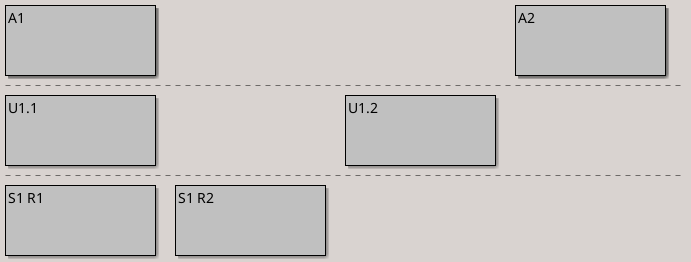 ' Do not edit
' Theme Gallery
' autogenerated by script
'
@startboard
!theme mimeograph
A1
+U1.1
++S1 R1
++S1 R2 
+U1.2
A2
@endboard
